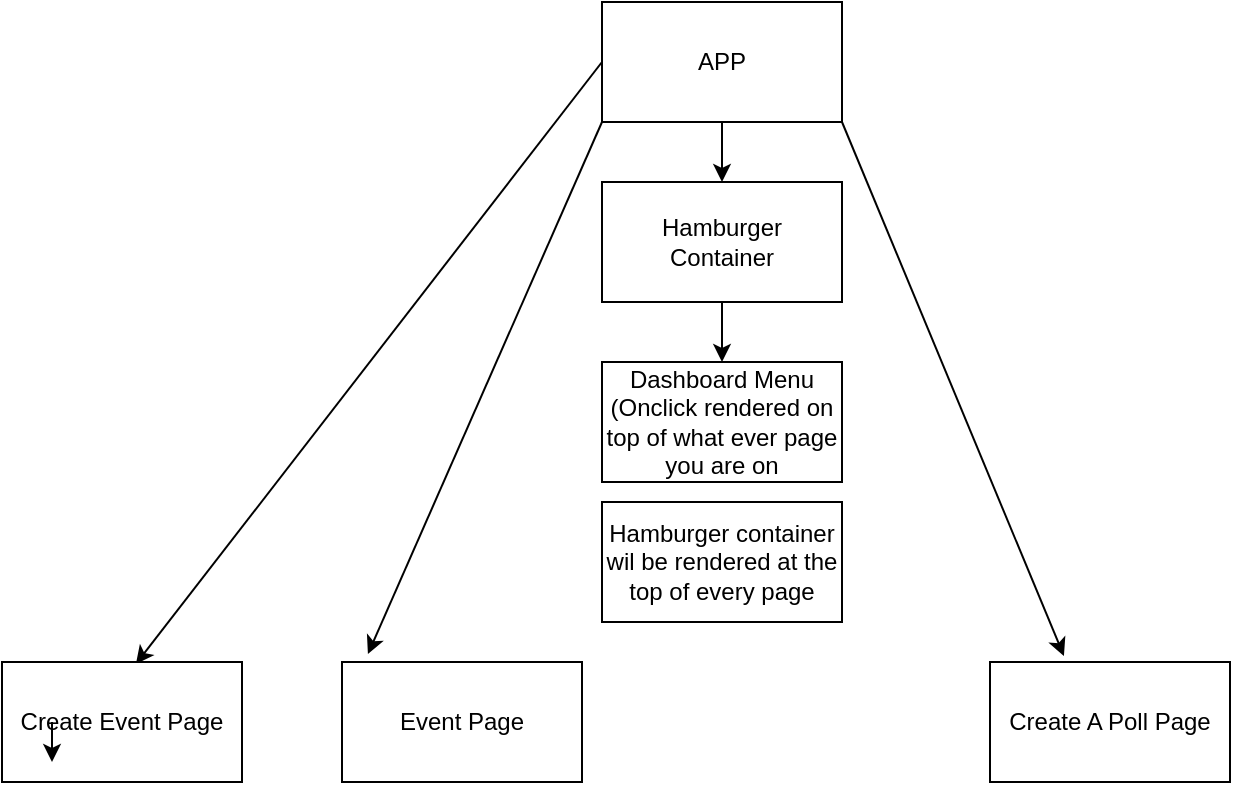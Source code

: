 <mxfile>
    <diagram id="JDqNV9zCpzHi4Wj0F8d3" name="Version 2">
        <mxGraphModel dx="1754" dy="1396" grid="1" gridSize="10" guides="1" tooltips="1" connect="1" arrows="1" fold="1" page="1" pageScale="1" pageWidth="1654" pageHeight="1169" math="0" shadow="0">
            <root>
                <mxCell id="lF0aHZ670RLiYSog_u3N-0"/>
                <mxCell id="lF0aHZ670RLiYSog_u3N-1" parent="lF0aHZ670RLiYSog_u3N-0"/>
                <mxCell id="woAUijJBvtw3JGNg9RWi-0" value="" style="edgeStyle=none;html=1;" edge="1" parent="lF0aHZ670RLiYSog_u3N-1" source="woAUijJBvtw3JGNg9RWi-4" target="woAUijJBvtw3JGNg9RWi-6">
                    <mxGeometry relative="1" as="geometry"/>
                </mxCell>
                <mxCell id="woAUijJBvtw3JGNg9RWi-1" style="edgeStyle=none;html=1;exitX=0;exitY=0.5;exitDx=0;exitDy=0;entryX=0.558;entryY=0.017;entryDx=0;entryDy=0;entryPerimeter=0;" edge="1" parent="lF0aHZ670RLiYSog_u3N-1" source="woAUijJBvtw3JGNg9RWi-4" target="woAUijJBvtw3JGNg9RWi-7">
                    <mxGeometry relative="1" as="geometry"/>
                </mxCell>
                <mxCell id="woAUijJBvtw3JGNg9RWi-2" style="edgeStyle=none;html=1;exitX=1;exitY=1;exitDx=0;exitDy=0;entryX=0.308;entryY=-0.05;entryDx=0;entryDy=0;entryPerimeter=0;" edge="1" parent="lF0aHZ670RLiYSog_u3N-1" source="woAUijJBvtw3JGNg9RWi-4" target="woAUijJBvtw3JGNg9RWi-9">
                    <mxGeometry relative="1" as="geometry"/>
                </mxCell>
                <mxCell id="woAUijJBvtw3JGNg9RWi-3" style="edgeStyle=none;html=1;exitX=0;exitY=1;exitDx=0;exitDy=0;entryX=0.108;entryY=-0.067;entryDx=0;entryDy=0;entryPerimeter=0;" edge="1" parent="lF0aHZ670RLiYSog_u3N-1" source="woAUijJBvtw3JGNg9RWi-4" target="woAUijJBvtw3JGNg9RWi-8">
                    <mxGeometry relative="1" as="geometry"/>
                </mxCell>
                <mxCell id="woAUijJBvtw3JGNg9RWi-4" value="APP&lt;br&gt;" style="whiteSpace=wrap;html=1;" vertex="1" parent="lF0aHZ670RLiYSog_u3N-1">
                    <mxGeometry x="500" y="210" width="120" height="60" as="geometry"/>
                </mxCell>
                <mxCell id="woAUijJBvtw3JGNg9RWi-5" value="" style="edgeStyle=none;html=1;" edge="1" parent="lF0aHZ670RLiYSog_u3N-1" source="woAUijJBvtw3JGNg9RWi-6" target="woAUijJBvtw3JGNg9RWi-11">
                    <mxGeometry relative="1" as="geometry"/>
                </mxCell>
                <mxCell id="woAUijJBvtw3JGNg9RWi-6" value="Hamburger&lt;br&gt;Container" style="whiteSpace=wrap;html=1;" vertex="1" parent="lF0aHZ670RLiYSog_u3N-1">
                    <mxGeometry x="500" y="300" width="120" height="60" as="geometry"/>
                </mxCell>
                <mxCell id="woAUijJBvtw3JGNg9RWi-7" value="Create Event Page" style="whiteSpace=wrap;html=1;" vertex="1" parent="lF0aHZ670RLiYSog_u3N-1">
                    <mxGeometry x="200" y="540" width="120" height="60" as="geometry"/>
                </mxCell>
                <mxCell id="woAUijJBvtw3JGNg9RWi-8" value="Event Page" style="whiteSpace=wrap;html=1;" vertex="1" parent="lF0aHZ670RLiYSog_u3N-1">
                    <mxGeometry x="370" y="540" width="120" height="60" as="geometry"/>
                </mxCell>
                <mxCell id="woAUijJBvtw3JGNg9RWi-9" value="Create A Poll Page" style="whiteSpace=wrap;html=1;" vertex="1" parent="lF0aHZ670RLiYSog_u3N-1">
                    <mxGeometry x="694" y="540" width="120" height="60" as="geometry"/>
                </mxCell>
                <mxCell id="woAUijJBvtw3JGNg9RWi-10" style="edgeStyle=none;html=1;exitX=0.25;exitY=1;exitDx=0;exitDy=0;entryX=0.5;entryY=0;entryDx=0;entryDy=0;" edge="1" parent="lF0aHZ670RLiYSog_u3N-1">
                    <mxGeometry relative="1" as="geometry">
                        <mxPoint x="225" y="570" as="sourcePoint"/>
                        <mxPoint x="225" y="590" as="targetPoint"/>
                    </mxGeometry>
                </mxCell>
                <mxCell id="woAUijJBvtw3JGNg9RWi-11" value="Dashboard Menu (Onclick rendered on top of what ever page you are on" style="whiteSpace=wrap;html=1;" vertex="1" parent="lF0aHZ670RLiYSog_u3N-1">
                    <mxGeometry x="500" y="390" width="120" height="60" as="geometry"/>
                </mxCell>
                <mxCell id="woAUijJBvtw3JGNg9RWi-12" value="Hamburger container wil be rendered at the top of every page&lt;br&gt;" style="whiteSpace=wrap;html=1;" vertex="1" parent="lF0aHZ670RLiYSog_u3N-1">
                    <mxGeometry x="500" y="460" width="120" height="60" as="geometry"/>
                </mxCell>
            </root>
        </mxGraphModel>
    </diagram>
    <diagram id="yQ4fUQos-VY5oXtwgS37" name="Version 1">
        <mxGraphModel dx="1704" dy="698" grid="1" gridSize="10" guides="1" tooltips="1" connect="1" arrows="1" fold="1" page="1" pageScale="1" pageWidth="827" pageHeight="1169" math="0" shadow="0">
            <root>
                <mxCell id="0"/>
                <mxCell id="1" parent="0"/>
                <mxCell id="13" value="" style="edgeStyle=none;html=1;" parent="1" source="2" target="3" edge="1">
                    <mxGeometry relative="1" as="geometry"/>
                </mxCell>
                <mxCell id="21" style="edgeStyle=none;html=1;exitX=0;exitY=0.5;exitDx=0;exitDy=0;entryX=0.558;entryY=0.017;entryDx=0;entryDy=0;entryPerimeter=0;" parent="1" source="2" target="4" edge="1">
                    <mxGeometry relative="1" as="geometry"/>
                </mxCell>
                <mxCell id="22" style="edgeStyle=none;html=1;exitX=1;exitY=1;exitDx=0;exitDy=0;entryX=0.308;entryY=-0.05;entryDx=0;entryDy=0;entryPerimeter=0;" parent="1" source="2" target="6" edge="1">
                    <mxGeometry relative="1" as="geometry"/>
                </mxCell>
                <mxCell id="23" style="edgeStyle=none;html=1;exitX=0;exitY=1;exitDx=0;exitDy=0;entryX=0.108;entryY=-0.067;entryDx=0;entryDy=0;entryPerimeter=0;" parent="1" source="2" target="5" edge="1">
                    <mxGeometry relative="1" as="geometry"/>
                </mxCell>
                <mxCell id="2" value="APP&lt;br&gt;" style="whiteSpace=wrap;html=1;" parent="1" vertex="1">
                    <mxGeometry x="220" y="30" width="120" height="60" as="geometry"/>
                </mxCell>
                <mxCell id="34" value="" style="edgeStyle=none;html=1;" parent="1" source="3" target="33" edge="1">
                    <mxGeometry relative="1" as="geometry"/>
                </mxCell>
                <mxCell id="3" value="Hamburger&lt;br&gt;Container" style="whiteSpace=wrap;html=1;" parent="1" vertex="1">
                    <mxGeometry x="220" y="120" width="120" height="60" as="geometry"/>
                </mxCell>
                <mxCell id="4" value="Create Event Page" style="whiteSpace=wrap;html=1;" parent="1" vertex="1">
                    <mxGeometry x="-80" y="360" width="120" height="60" as="geometry"/>
                </mxCell>
                <mxCell id="5" value="Event Page" style="whiteSpace=wrap;html=1;" parent="1" vertex="1">
                    <mxGeometry x="90" y="360" width="120" height="60" as="geometry"/>
                </mxCell>
                <mxCell id="6" value="Create A Poll Page" style="whiteSpace=wrap;html=1;" parent="1" vertex="1">
                    <mxGeometry x="414" y="360" width="120" height="60" as="geometry"/>
                </mxCell>
                <mxCell id="26" style="edgeStyle=none;html=1;exitX=0.25;exitY=1;exitDx=0;exitDy=0;entryX=0.5;entryY=0;entryDx=0;entryDy=0;" parent="1" edge="1">
                    <mxGeometry relative="1" as="geometry">
                        <mxPoint x="-55" y="390" as="sourcePoint"/>
                        <mxPoint x="-55" y="410" as="targetPoint"/>
                    </mxGeometry>
                </mxCell>
                <mxCell id="33" value="Dashboard Menu (Onclick rendered on top of what ever page you are on" style="whiteSpace=wrap;html=1;" parent="1" vertex="1">
                    <mxGeometry x="220" y="210" width="120" height="60" as="geometry"/>
                </mxCell>
                <mxCell id="35" value="Hamburger container wil be rendered at the top of every page&lt;br&gt;" style="whiteSpace=wrap;html=1;" parent="1" vertex="1">
                    <mxGeometry x="220" y="280" width="120" height="60" as="geometry"/>
                </mxCell>
            </root>
        </mxGraphModel>
    </diagram>
</mxfile>